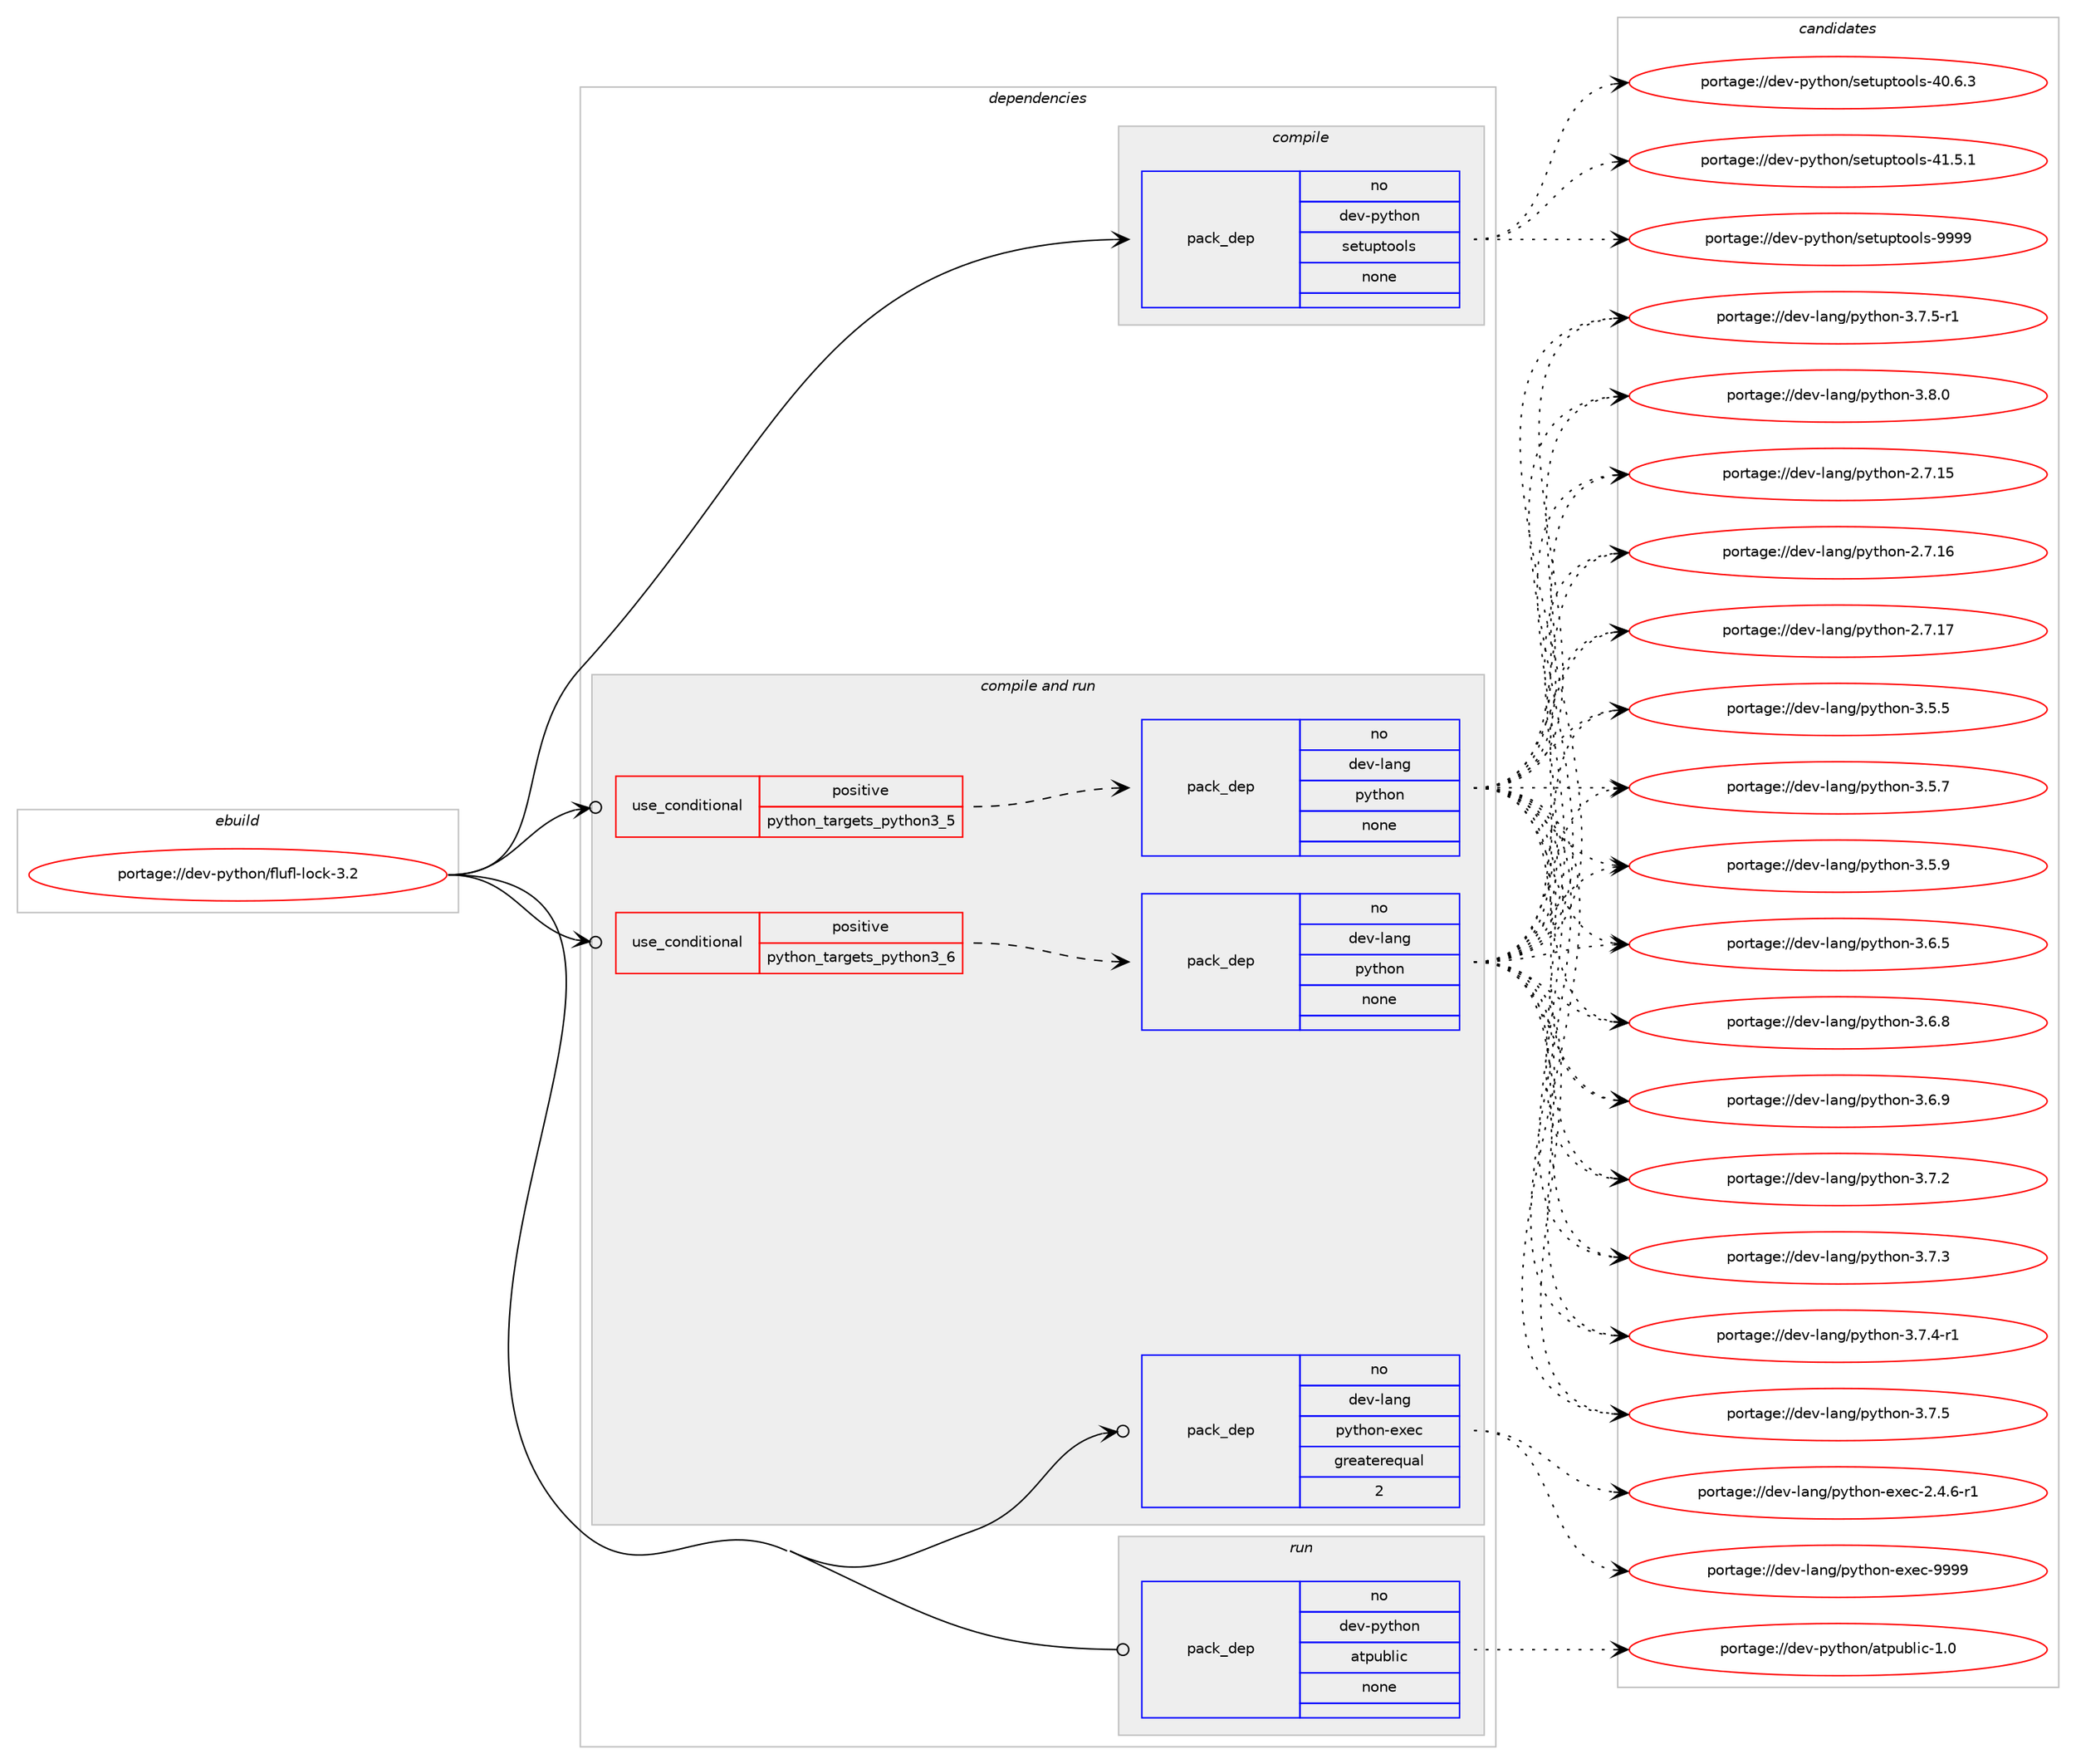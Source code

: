 digraph prolog {

# *************
# Graph options
# *************

newrank=true;
concentrate=true;
compound=true;
graph [rankdir=LR,fontname=Helvetica,fontsize=10,ranksep=1.5];#, ranksep=2.5, nodesep=0.2];
edge  [arrowhead=vee];
node  [fontname=Helvetica,fontsize=10];

# **********
# The ebuild
# **********

subgraph cluster_leftcol {
color=gray;
rank=same;
label=<<i>ebuild</i>>;
id [label="portage://dev-python/flufl-lock-3.2", color=red, width=4, href="../dev-python/flufl-lock-3.2.svg"];
}

# ****************
# The dependencies
# ****************

subgraph cluster_midcol {
color=gray;
label=<<i>dependencies</i>>;
subgraph cluster_compile {
fillcolor="#eeeeee";
style=filled;
label=<<i>compile</i>>;
subgraph pack108220 {
dependency140472 [label=<<TABLE BORDER="0" CELLBORDER="1" CELLSPACING="0" CELLPADDING="4" WIDTH="220"><TR><TD ROWSPAN="6" CELLPADDING="30">pack_dep</TD></TR><TR><TD WIDTH="110">no</TD></TR><TR><TD>dev-python</TD></TR><TR><TD>setuptools</TD></TR><TR><TD>none</TD></TR><TR><TD></TD></TR></TABLE>>, shape=none, color=blue];
}
id:e -> dependency140472:w [weight=20,style="solid",arrowhead="vee"];
}
subgraph cluster_compileandrun {
fillcolor="#eeeeee";
style=filled;
label=<<i>compile and run</i>>;
subgraph cond28934 {
dependency140473 [label=<<TABLE BORDER="0" CELLBORDER="1" CELLSPACING="0" CELLPADDING="4"><TR><TD ROWSPAN="3" CELLPADDING="10">use_conditional</TD></TR><TR><TD>positive</TD></TR><TR><TD>python_targets_python3_5</TD></TR></TABLE>>, shape=none, color=red];
subgraph pack108221 {
dependency140474 [label=<<TABLE BORDER="0" CELLBORDER="1" CELLSPACING="0" CELLPADDING="4" WIDTH="220"><TR><TD ROWSPAN="6" CELLPADDING="30">pack_dep</TD></TR><TR><TD WIDTH="110">no</TD></TR><TR><TD>dev-lang</TD></TR><TR><TD>python</TD></TR><TR><TD>none</TD></TR><TR><TD></TD></TR></TABLE>>, shape=none, color=blue];
}
dependency140473:e -> dependency140474:w [weight=20,style="dashed",arrowhead="vee"];
}
id:e -> dependency140473:w [weight=20,style="solid",arrowhead="odotvee"];
subgraph cond28935 {
dependency140475 [label=<<TABLE BORDER="0" CELLBORDER="1" CELLSPACING="0" CELLPADDING="4"><TR><TD ROWSPAN="3" CELLPADDING="10">use_conditional</TD></TR><TR><TD>positive</TD></TR><TR><TD>python_targets_python3_6</TD></TR></TABLE>>, shape=none, color=red];
subgraph pack108222 {
dependency140476 [label=<<TABLE BORDER="0" CELLBORDER="1" CELLSPACING="0" CELLPADDING="4" WIDTH="220"><TR><TD ROWSPAN="6" CELLPADDING="30">pack_dep</TD></TR><TR><TD WIDTH="110">no</TD></TR><TR><TD>dev-lang</TD></TR><TR><TD>python</TD></TR><TR><TD>none</TD></TR><TR><TD></TD></TR></TABLE>>, shape=none, color=blue];
}
dependency140475:e -> dependency140476:w [weight=20,style="dashed",arrowhead="vee"];
}
id:e -> dependency140475:w [weight=20,style="solid",arrowhead="odotvee"];
subgraph pack108223 {
dependency140477 [label=<<TABLE BORDER="0" CELLBORDER="1" CELLSPACING="0" CELLPADDING="4" WIDTH="220"><TR><TD ROWSPAN="6" CELLPADDING="30">pack_dep</TD></TR><TR><TD WIDTH="110">no</TD></TR><TR><TD>dev-lang</TD></TR><TR><TD>python-exec</TD></TR><TR><TD>greaterequal</TD></TR><TR><TD>2</TD></TR></TABLE>>, shape=none, color=blue];
}
id:e -> dependency140477:w [weight=20,style="solid",arrowhead="odotvee"];
}
subgraph cluster_run {
fillcolor="#eeeeee";
style=filled;
label=<<i>run</i>>;
subgraph pack108224 {
dependency140478 [label=<<TABLE BORDER="0" CELLBORDER="1" CELLSPACING="0" CELLPADDING="4" WIDTH="220"><TR><TD ROWSPAN="6" CELLPADDING="30">pack_dep</TD></TR><TR><TD WIDTH="110">no</TD></TR><TR><TD>dev-python</TD></TR><TR><TD>atpublic</TD></TR><TR><TD>none</TD></TR><TR><TD></TD></TR></TABLE>>, shape=none, color=blue];
}
id:e -> dependency140478:w [weight=20,style="solid",arrowhead="odot"];
}
}

# **************
# The candidates
# **************

subgraph cluster_choices {
rank=same;
color=gray;
label=<<i>candidates</i>>;

subgraph choice108220 {
color=black;
nodesep=1;
choiceportage100101118451121211161041111104711510111611711211611111110811545524846544651 [label="portage://dev-python/setuptools-40.6.3", color=red, width=4,href="../dev-python/setuptools-40.6.3.svg"];
choiceportage100101118451121211161041111104711510111611711211611111110811545524946534649 [label="portage://dev-python/setuptools-41.5.1", color=red, width=4,href="../dev-python/setuptools-41.5.1.svg"];
choiceportage10010111845112121116104111110471151011161171121161111111081154557575757 [label="portage://dev-python/setuptools-9999", color=red, width=4,href="../dev-python/setuptools-9999.svg"];
dependency140472:e -> choiceportage100101118451121211161041111104711510111611711211611111110811545524846544651:w [style=dotted,weight="100"];
dependency140472:e -> choiceportage100101118451121211161041111104711510111611711211611111110811545524946534649:w [style=dotted,weight="100"];
dependency140472:e -> choiceportage10010111845112121116104111110471151011161171121161111111081154557575757:w [style=dotted,weight="100"];
}
subgraph choice108221 {
color=black;
nodesep=1;
choiceportage10010111845108971101034711212111610411111045504655464953 [label="portage://dev-lang/python-2.7.15", color=red, width=4,href="../dev-lang/python-2.7.15.svg"];
choiceportage10010111845108971101034711212111610411111045504655464954 [label="portage://dev-lang/python-2.7.16", color=red, width=4,href="../dev-lang/python-2.7.16.svg"];
choiceportage10010111845108971101034711212111610411111045504655464955 [label="portage://dev-lang/python-2.7.17", color=red, width=4,href="../dev-lang/python-2.7.17.svg"];
choiceportage100101118451089711010347112121116104111110455146534653 [label="portage://dev-lang/python-3.5.5", color=red, width=4,href="../dev-lang/python-3.5.5.svg"];
choiceportage100101118451089711010347112121116104111110455146534655 [label="portage://dev-lang/python-3.5.7", color=red, width=4,href="../dev-lang/python-3.5.7.svg"];
choiceportage100101118451089711010347112121116104111110455146534657 [label="portage://dev-lang/python-3.5.9", color=red, width=4,href="../dev-lang/python-3.5.9.svg"];
choiceportage100101118451089711010347112121116104111110455146544653 [label="portage://dev-lang/python-3.6.5", color=red, width=4,href="../dev-lang/python-3.6.5.svg"];
choiceportage100101118451089711010347112121116104111110455146544656 [label="portage://dev-lang/python-3.6.8", color=red, width=4,href="../dev-lang/python-3.6.8.svg"];
choiceportage100101118451089711010347112121116104111110455146544657 [label="portage://dev-lang/python-3.6.9", color=red, width=4,href="../dev-lang/python-3.6.9.svg"];
choiceportage100101118451089711010347112121116104111110455146554650 [label="portage://dev-lang/python-3.7.2", color=red, width=4,href="../dev-lang/python-3.7.2.svg"];
choiceportage100101118451089711010347112121116104111110455146554651 [label="portage://dev-lang/python-3.7.3", color=red, width=4,href="../dev-lang/python-3.7.3.svg"];
choiceportage1001011184510897110103471121211161041111104551465546524511449 [label="portage://dev-lang/python-3.7.4-r1", color=red, width=4,href="../dev-lang/python-3.7.4-r1.svg"];
choiceportage100101118451089711010347112121116104111110455146554653 [label="portage://dev-lang/python-3.7.5", color=red, width=4,href="../dev-lang/python-3.7.5.svg"];
choiceportage1001011184510897110103471121211161041111104551465546534511449 [label="portage://dev-lang/python-3.7.5-r1", color=red, width=4,href="../dev-lang/python-3.7.5-r1.svg"];
choiceportage100101118451089711010347112121116104111110455146564648 [label="portage://dev-lang/python-3.8.0", color=red, width=4,href="../dev-lang/python-3.8.0.svg"];
dependency140474:e -> choiceportage10010111845108971101034711212111610411111045504655464953:w [style=dotted,weight="100"];
dependency140474:e -> choiceportage10010111845108971101034711212111610411111045504655464954:w [style=dotted,weight="100"];
dependency140474:e -> choiceportage10010111845108971101034711212111610411111045504655464955:w [style=dotted,weight="100"];
dependency140474:e -> choiceportage100101118451089711010347112121116104111110455146534653:w [style=dotted,weight="100"];
dependency140474:e -> choiceportage100101118451089711010347112121116104111110455146534655:w [style=dotted,weight="100"];
dependency140474:e -> choiceportage100101118451089711010347112121116104111110455146534657:w [style=dotted,weight="100"];
dependency140474:e -> choiceportage100101118451089711010347112121116104111110455146544653:w [style=dotted,weight="100"];
dependency140474:e -> choiceportage100101118451089711010347112121116104111110455146544656:w [style=dotted,weight="100"];
dependency140474:e -> choiceportage100101118451089711010347112121116104111110455146544657:w [style=dotted,weight="100"];
dependency140474:e -> choiceportage100101118451089711010347112121116104111110455146554650:w [style=dotted,weight="100"];
dependency140474:e -> choiceportage100101118451089711010347112121116104111110455146554651:w [style=dotted,weight="100"];
dependency140474:e -> choiceportage1001011184510897110103471121211161041111104551465546524511449:w [style=dotted,weight="100"];
dependency140474:e -> choiceportage100101118451089711010347112121116104111110455146554653:w [style=dotted,weight="100"];
dependency140474:e -> choiceportage1001011184510897110103471121211161041111104551465546534511449:w [style=dotted,weight="100"];
dependency140474:e -> choiceportage100101118451089711010347112121116104111110455146564648:w [style=dotted,weight="100"];
}
subgraph choice108222 {
color=black;
nodesep=1;
choiceportage10010111845108971101034711212111610411111045504655464953 [label="portage://dev-lang/python-2.7.15", color=red, width=4,href="../dev-lang/python-2.7.15.svg"];
choiceportage10010111845108971101034711212111610411111045504655464954 [label="portage://dev-lang/python-2.7.16", color=red, width=4,href="../dev-lang/python-2.7.16.svg"];
choiceportage10010111845108971101034711212111610411111045504655464955 [label="portage://dev-lang/python-2.7.17", color=red, width=4,href="../dev-lang/python-2.7.17.svg"];
choiceportage100101118451089711010347112121116104111110455146534653 [label="portage://dev-lang/python-3.5.5", color=red, width=4,href="../dev-lang/python-3.5.5.svg"];
choiceportage100101118451089711010347112121116104111110455146534655 [label="portage://dev-lang/python-3.5.7", color=red, width=4,href="../dev-lang/python-3.5.7.svg"];
choiceportage100101118451089711010347112121116104111110455146534657 [label="portage://dev-lang/python-3.5.9", color=red, width=4,href="../dev-lang/python-3.5.9.svg"];
choiceportage100101118451089711010347112121116104111110455146544653 [label="portage://dev-lang/python-3.6.5", color=red, width=4,href="../dev-lang/python-3.6.5.svg"];
choiceportage100101118451089711010347112121116104111110455146544656 [label="portage://dev-lang/python-3.6.8", color=red, width=4,href="../dev-lang/python-3.6.8.svg"];
choiceportage100101118451089711010347112121116104111110455146544657 [label="portage://dev-lang/python-3.6.9", color=red, width=4,href="../dev-lang/python-3.6.9.svg"];
choiceportage100101118451089711010347112121116104111110455146554650 [label="portage://dev-lang/python-3.7.2", color=red, width=4,href="../dev-lang/python-3.7.2.svg"];
choiceportage100101118451089711010347112121116104111110455146554651 [label="portage://dev-lang/python-3.7.3", color=red, width=4,href="../dev-lang/python-3.7.3.svg"];
choiceportage1001011184510897110103471121211161041111104551465546524511449 [label="portage://dev-lang/python-3.7.4-r1", color=red, width=4,href="../dev-lang/python-3.7.4-r1.svg"];
choiceportage100101118451089711010347112121116104111110455146554653 [label="portage://dev-lang/python-3.7.5", color=red, width=4,href="../dev-lang/python-3.7.5.svg"];
choiceportage1001011184510897110103471121211161041111104551465546534511449 [label="portage://dev-lang/python-3.7.5-r1", color=red, width=4,href="../dev-lang/python-3.7.5-r1.svg"];
choiceportage100101118451089711010347112121116104111110455146564648 [label="portage://dev-lang/python-3.8.0", color=red, width=4,href="../dev-lang/python-3.8.0.svg"];
dependency140476:e -> choiceportage10010111845108971101034711212111610411111045504655464953:w [style=dotted,weight="100"];
dependency140476:e -> choiceportage10010111845108971101034711212111610411111045504655464954:w [style=dotted,weight="100"];
dependency140476:e -> choiceportage10010111845108971101034711212111610411111045504655464955:w [style=dotted,weight="100"];
dependency140476:e -> choiceportage100101118451089711010347112121116104111110455146534653:w [style=dotted,weight="100"];
dependency140476:e -> choiceportage100101118451089711010347112121116104111110455146534655:w [style=dotted,weight="100"];
dependency140476:e -> choiceportage100101118451089711010347112121116104111110455146534657:w [style=dotted,weight="100"];
dependency140476:e -> choiceportage100101118451089711010347112121116104111110455146544653:w [style=dotted,weight="100"];
dependency140476:e -> choiceportage100101118451089711010347112121116104111110455146544656:w [style=dotted,weight="100"];
dependency140476:e -> choiceportage100101118451089711010347112121116104111110455146544657:w [style=dotted,weight="100"];
dependency140476:e -> choiceportage100101118451089711010347112121116104111110455146554650:w [style=dotted,weight="100"];
dependency140476:e -> choiceportage100101118451089711010347112121116104111110455146554651:w [style=dotted,weight="100"];
dependency140476:e -> choiceportage1001011184510897110103471121211161041111104551465546524511449:w [style=dotted,weight="100"];
dependency140476:e -> choiceportage100101118451089711010347112121116104111110455146554653:w [style=dotted,weight="100"];
dependency140476:e -> choiceportage1001011184510897110103471121211161041111104551465546534511449:w [style=dotted,weight="100"];
dependency140476:e -> choiceportage100101118451089711010347112121116104111110455146564648:w [style=dotted,weight="100"];
}
subgraph choice108223 {
color=black;
nodesep=1;
choiceportage10010111845108971101034711212111610411111045101120101994550465246544511449 [label="portage://dev-lang/python-exec-2.4.6-r1", color=red, width=4,href="../dev-lang/python-exec-2.4.6-r1.svg"];
choiceportage10010111845108971101034711212111610411111045101120101994557575757 [label="portage://dev-lang/python-exec-9999", color=red, width=4,href="../dev-lang/python-exec-9999.svg"];
dependency140477:e -> choiceportage10010111845108971101034711212111610411111045101120101994550465246544511449:w [style=dotted,weight="100"];
dependency140477:e -> choiceportage10010111845108971101034711212111610411111045101120101994557575757:w [style=dotted,weight="100"];
}
subgraph choice108224 {
color=black;
nodesep=1;
choiceportage100101118451121211161041111104797116112117981081059945494648 [label="portage://dev-python/atpublic-1.0", color=red, width=4,href="../dev-python/atpublic-1.0.svg"];
dependency140478:e -> choiceportage100101118451121211161041111104797116112117981081059945494648:w [style=dotted,weight="100"];
}
}

}
